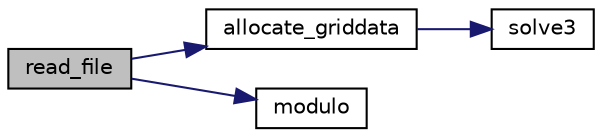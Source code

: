 digraph "read_file"
{
 // LATEX_PDF_SIZE
  edge [fontname="Helvetica",fontsize="10",labelfontname="Helvetica",labelfontsize="10"];
  node [fontname="Helvetica",fontsize="10",shape=record];
  rankdir="LR";
  Node1 [label="read_file",height=0.2,width=0.4,color="black", fillcolor="grey75", style="filled", fontcolor="black",tooltip="Input from Fermi surface file."];
  Node1 -> Node2 [color="midnightblue",fontsize="10",style="solid",fontname="Helvetica"];
  Node2 [label="allocate_griddata",height=0.2,width=0.4,color="black", fillcolor="white", style="filled",URL="$read__file_8cpp.html#adf75633c5b25a0ccd98f598e94ef10af",tooltip=" "];
  Node2 -> Node3 [color="midnightblue",fontsize="10",style="solid",fontname="Helvetica"];
  Node3 [label="solve3",height=0.2,width=0.4,color="black", fillcolor="white", style="filled",URL="$basic__math_8cpp.html#ae3f623df79bd4c9f9753cb1a94bf9c59",tooltip="Solve linear system."];
  Node1 -> Node4 [color="midnightblue",fontsize="10",style="solid",fontname="Helvetica"];
  Node4 [label="modulo",height=0.2,width=0.4,color="black", fillcolor="white", style="filled",URL="$basic__math_8cpp.html#a9d3683294ca31a578ccbb2e371ef0676",tooltip="Work as Modulo function of fortran."];
}
